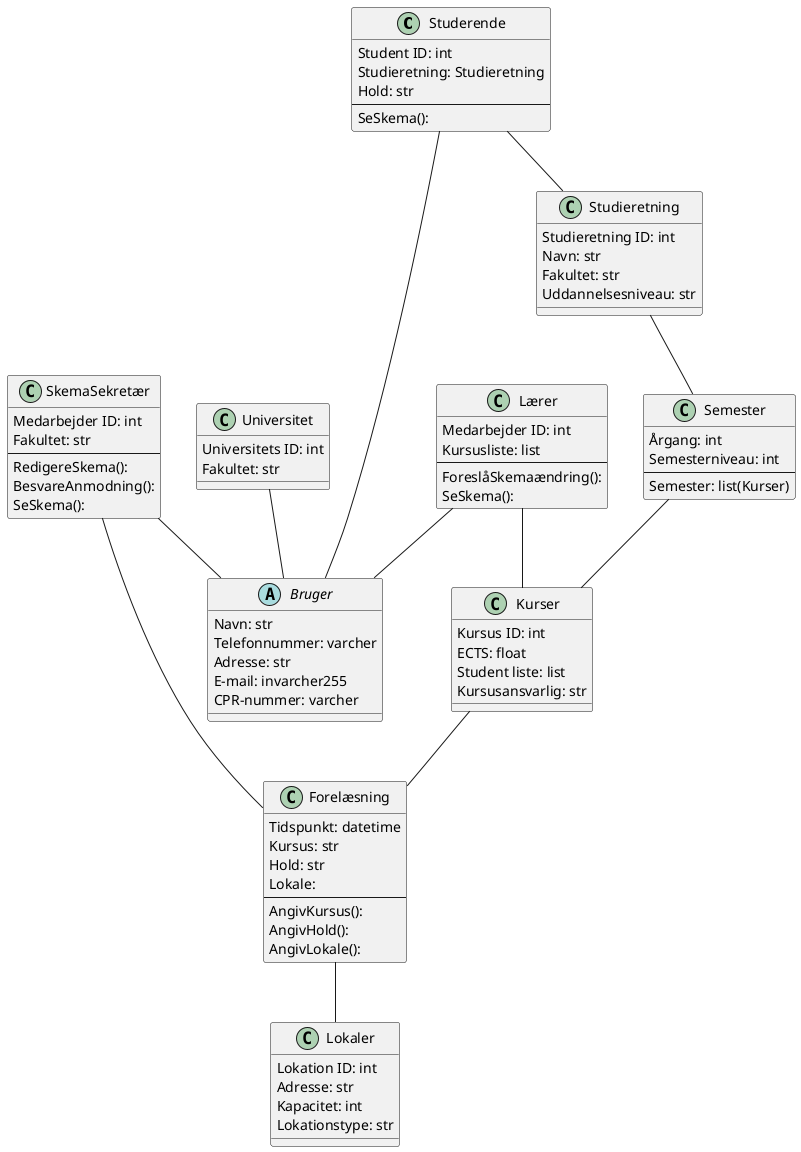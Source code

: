 @startuml

Studerende -- Bruger
SkemaSekretær -- Bruger
Lærer -- Bruger
Universitet -- Bruger
Studerende -- Studieretning
Studieretning -- Semester
Semester -- Kurser
Kurser -- Forelæsning
Forelæsning -- Lokaler
Lærer -- Kurser
SkemaSekretær -- Forelæsning


class Studerende{
    Student ID: int
    Studieretning: Studieretning
    Hold: str
    --
    SeSkema():
    }
class SkemaSekretær{
    Medarbejder ID: int
    Fakultet: str
    --
    RedigereSkema():
    BesvareAnmodning():
    SeSkema():
    }
class Universitet{
    Universitets ID: int
    Fakultet: str
    }
class Lærer{
    Medarbejder ID: int
    Kursusliste: list
    --
    ForeslåSkemaændring():
    SeSkema():
    }
class Lokaler{
    Lokation ID: int
    Adresse: str
    Kapacitet: int
    Lokationstype: str
    }
class Kurser{
    Kursus ID: int
    ECTS: float
    Student liste: list
    Kursusansvarlig: str
    }
class Forelæsning{
    Tidspunkt: datetime
    Kursus: str
    Hold: str
    Lokale:
    --
    AngivKursus():
    AngivHold():
    AngivLokale():
    }
class Semester{
    Årgang: int
    Semesterniveau: int
    --
    Semester: list(Kurser)
    }
class Studieretning{
    Studieretning ID: int
    Navn: str
    Fakultet: str
    Uddannelsesniveau: str
    }
abstract class Bruger{
    Navn: str
    Telefonnummer: varcher
    Adresse: str
    E-mail: invarcher255
    CPR-nummer: varcher
    }





@enduml